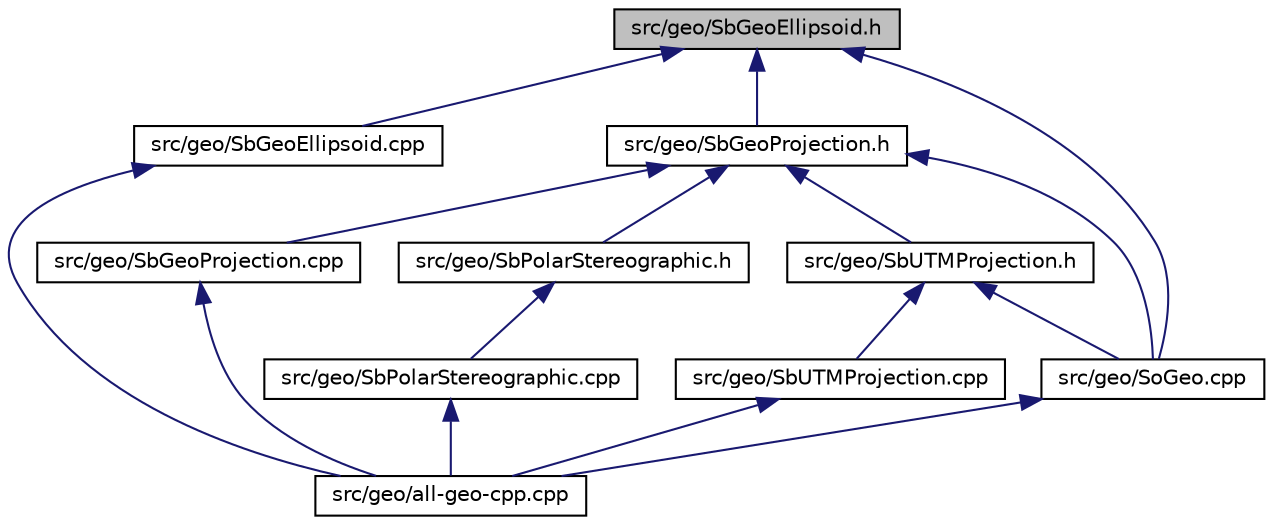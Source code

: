 digraph "src/geo/SbGeoEllipsoid.h"
{
 // LATEX_PDF_SIZE
  edge [fontname="Helvetica",fontsize="10",labelfontname="Helvetica",labelfontsize="10"];
  node [fontname="Helvetica",fontsize="10",shape=record];
  Node1 [label="src/geo/SbGeoEllipsoid.h",height=0.2,width=0.4,color="black", fillcolor="grey75", style="filled", fontcolor="black",tooltip=" "];
  Node1 -> Node2 [dir="back",color="midnightblue",fontsize="10",style="solid",fontname="Helvetica"];
  Node2 [label="src/geo/SbGeoEllipsoid.cpp",height=0.2,width=0.4,color="black", fillcolor="white", style="filled",URL="$SbGeoEllipsoid_8cpp.html",tooltip=" "];
  Node2 -> Node3 [dir="back",color="midnightblue",fontsize="10",style="solid",fontname="Helvetica"];
  Node3 [label="src/geo/all-geo-cpp.cpp",height=0.2,width=0.4,color="black", fillcolor="white", style="filled",URL="$all-geo-cpp_8cpp.html",tooltip=" "];
  Node1 -> Node4 [dir="back",color="midnightblue",fontsize="10",style="solid",fontname="Helvetica"];
  Node4 [label="src/geo/SbGeoProjection.h",height=0.2,width=0.4,color="black", fillcolor="white", style="filled",URL="$SbGeoProjection_8h.html",tooltip=" "];
  Node4 -> Node5 [dir="back",color="midnightblue",fontsize="10",style="solid",fontname="Helvetica"];
  Node5 [label="src/geo/SbGeoProjection.cpp",height=0.2,width=0.4,color="black", fillcolor="white", style="filled",URL="$SbGeoProjection_8cpp.html",tooltip=" "];
  Node5 -> Node3 [dir="back",color="midnightblue",fontsize="10",style="solid",fontname="Helvetica"];
  Node4 -> Node6 [dir="back",color="midnightblue",fontsize="10",style="solid",fontname="Helvetica"];
  Node6 [label="src/geo/SbPolarStereographic.h",height=0.2,width=0.4,color="black", fillcolor="white", style="filled",URL="$SbPolarStereographic_8h.html",tooltip=" "];
  Node6 -> Node7 [dir="back",color="midnightblue",fontsize="10",style="solid",fontname="Helvetica"];
  Node7 [label="src/geo/SbPolarStereographic.cpp",height=0.2,width=0.4,color="black", fillcolor="white", style="filled",URL="$SbPolarStereographic_8cpp.html",tooltip=" "];
  Node7 -> Node3 [dir="back",color="midnightblue",fontsize="10",style="solid",fontname="Helvetica"];
  Node4 -> Node8 [dir="back",color="midnightblue",fontsize="10",style="solid",fontname="Helvetica"];
  Node8 [label="src/geo/SbUTMProjection.h",height=0.2,width=0.4,color="black", fillcolor="white", style="filled",URL="$SbUTMProjection_8h.html",tooltip=" "];
  Node8 -> Node9 [dir="back",color="midnightblue",fontsize="10",style="solid",fontname="Helvetica"];
  Node9 [label="src/geo/SbUTMProjection.cpp",height=0.2,width=0.4,color="black", fillcolor="white", style="filled",URL="$SbUTMProjection_8cpp.html",tooltip=" "];
  Node9 -> Node3 [dir="back",color="midnightblue",fontsize="10",style="solid",fontname="Helvetica"];
  Node8 -> Node10 [dir="back",color="midnightblue",fontsize="10",style="solid",fontname="Helvetica"];
  Node10 [label="src/geo/SoGeo.cpp",height=0.2,width=0.4,color="black", fillcolor="white", style="filled",URL="$SoGeo_8cpp.html",tooltip=" "];
  Node10 -> Node3 [dir="back",color="midnightblue",fontsize="10",style="solid",fontname="Helvetica"];
  Node4 -> Node10 [dir="back",color="midnightblue",fontsize="10",style="solid",fontname="Helvetica"];
  Node1 -> Node10 [dir="back",color="midnightblue",fontsize="10",style="solid",fontname="Helvetica"];
}

